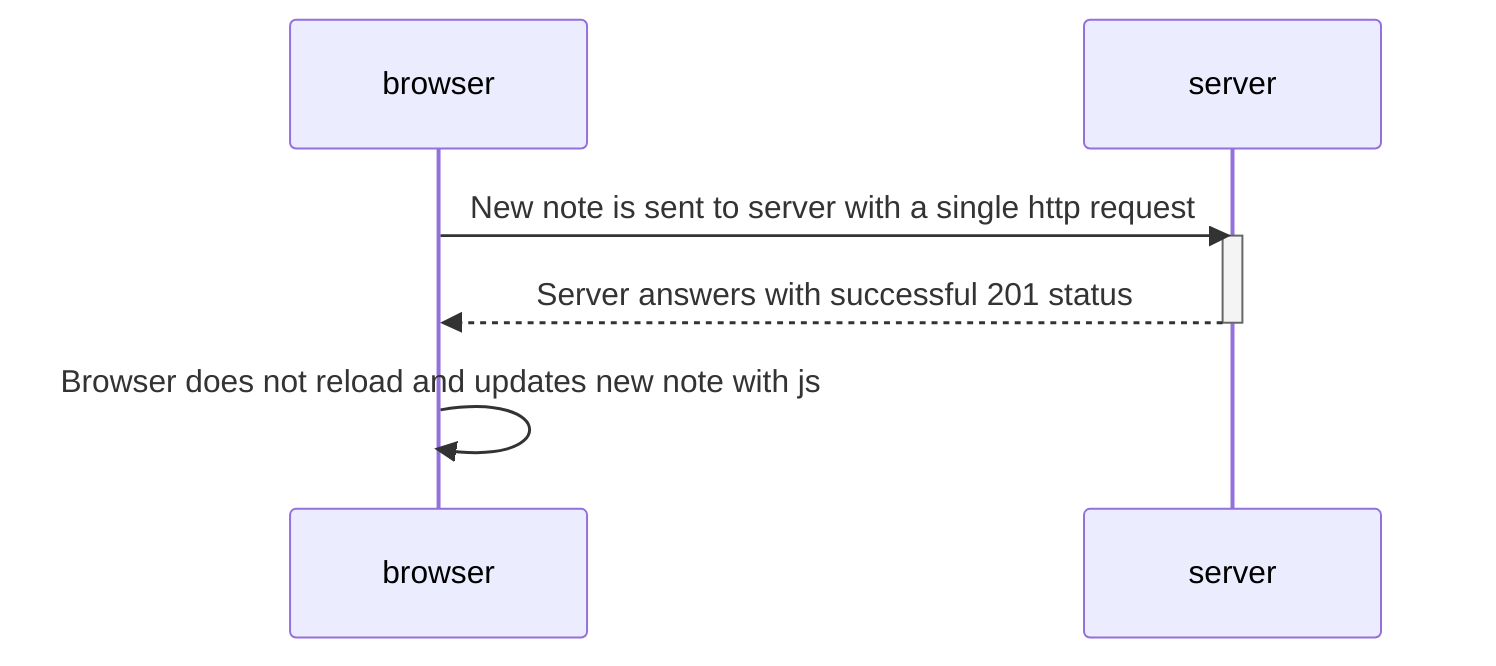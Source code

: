 sequenceDiagram
    participant browser
    participant server

    browser->>server: New note is sent to server with a single http request
    activate server
    server-->>browser: Server answers with successful 201 status
    deactivate server


    browser->>browser: Browser does not reload and updates new note with js
    activate server